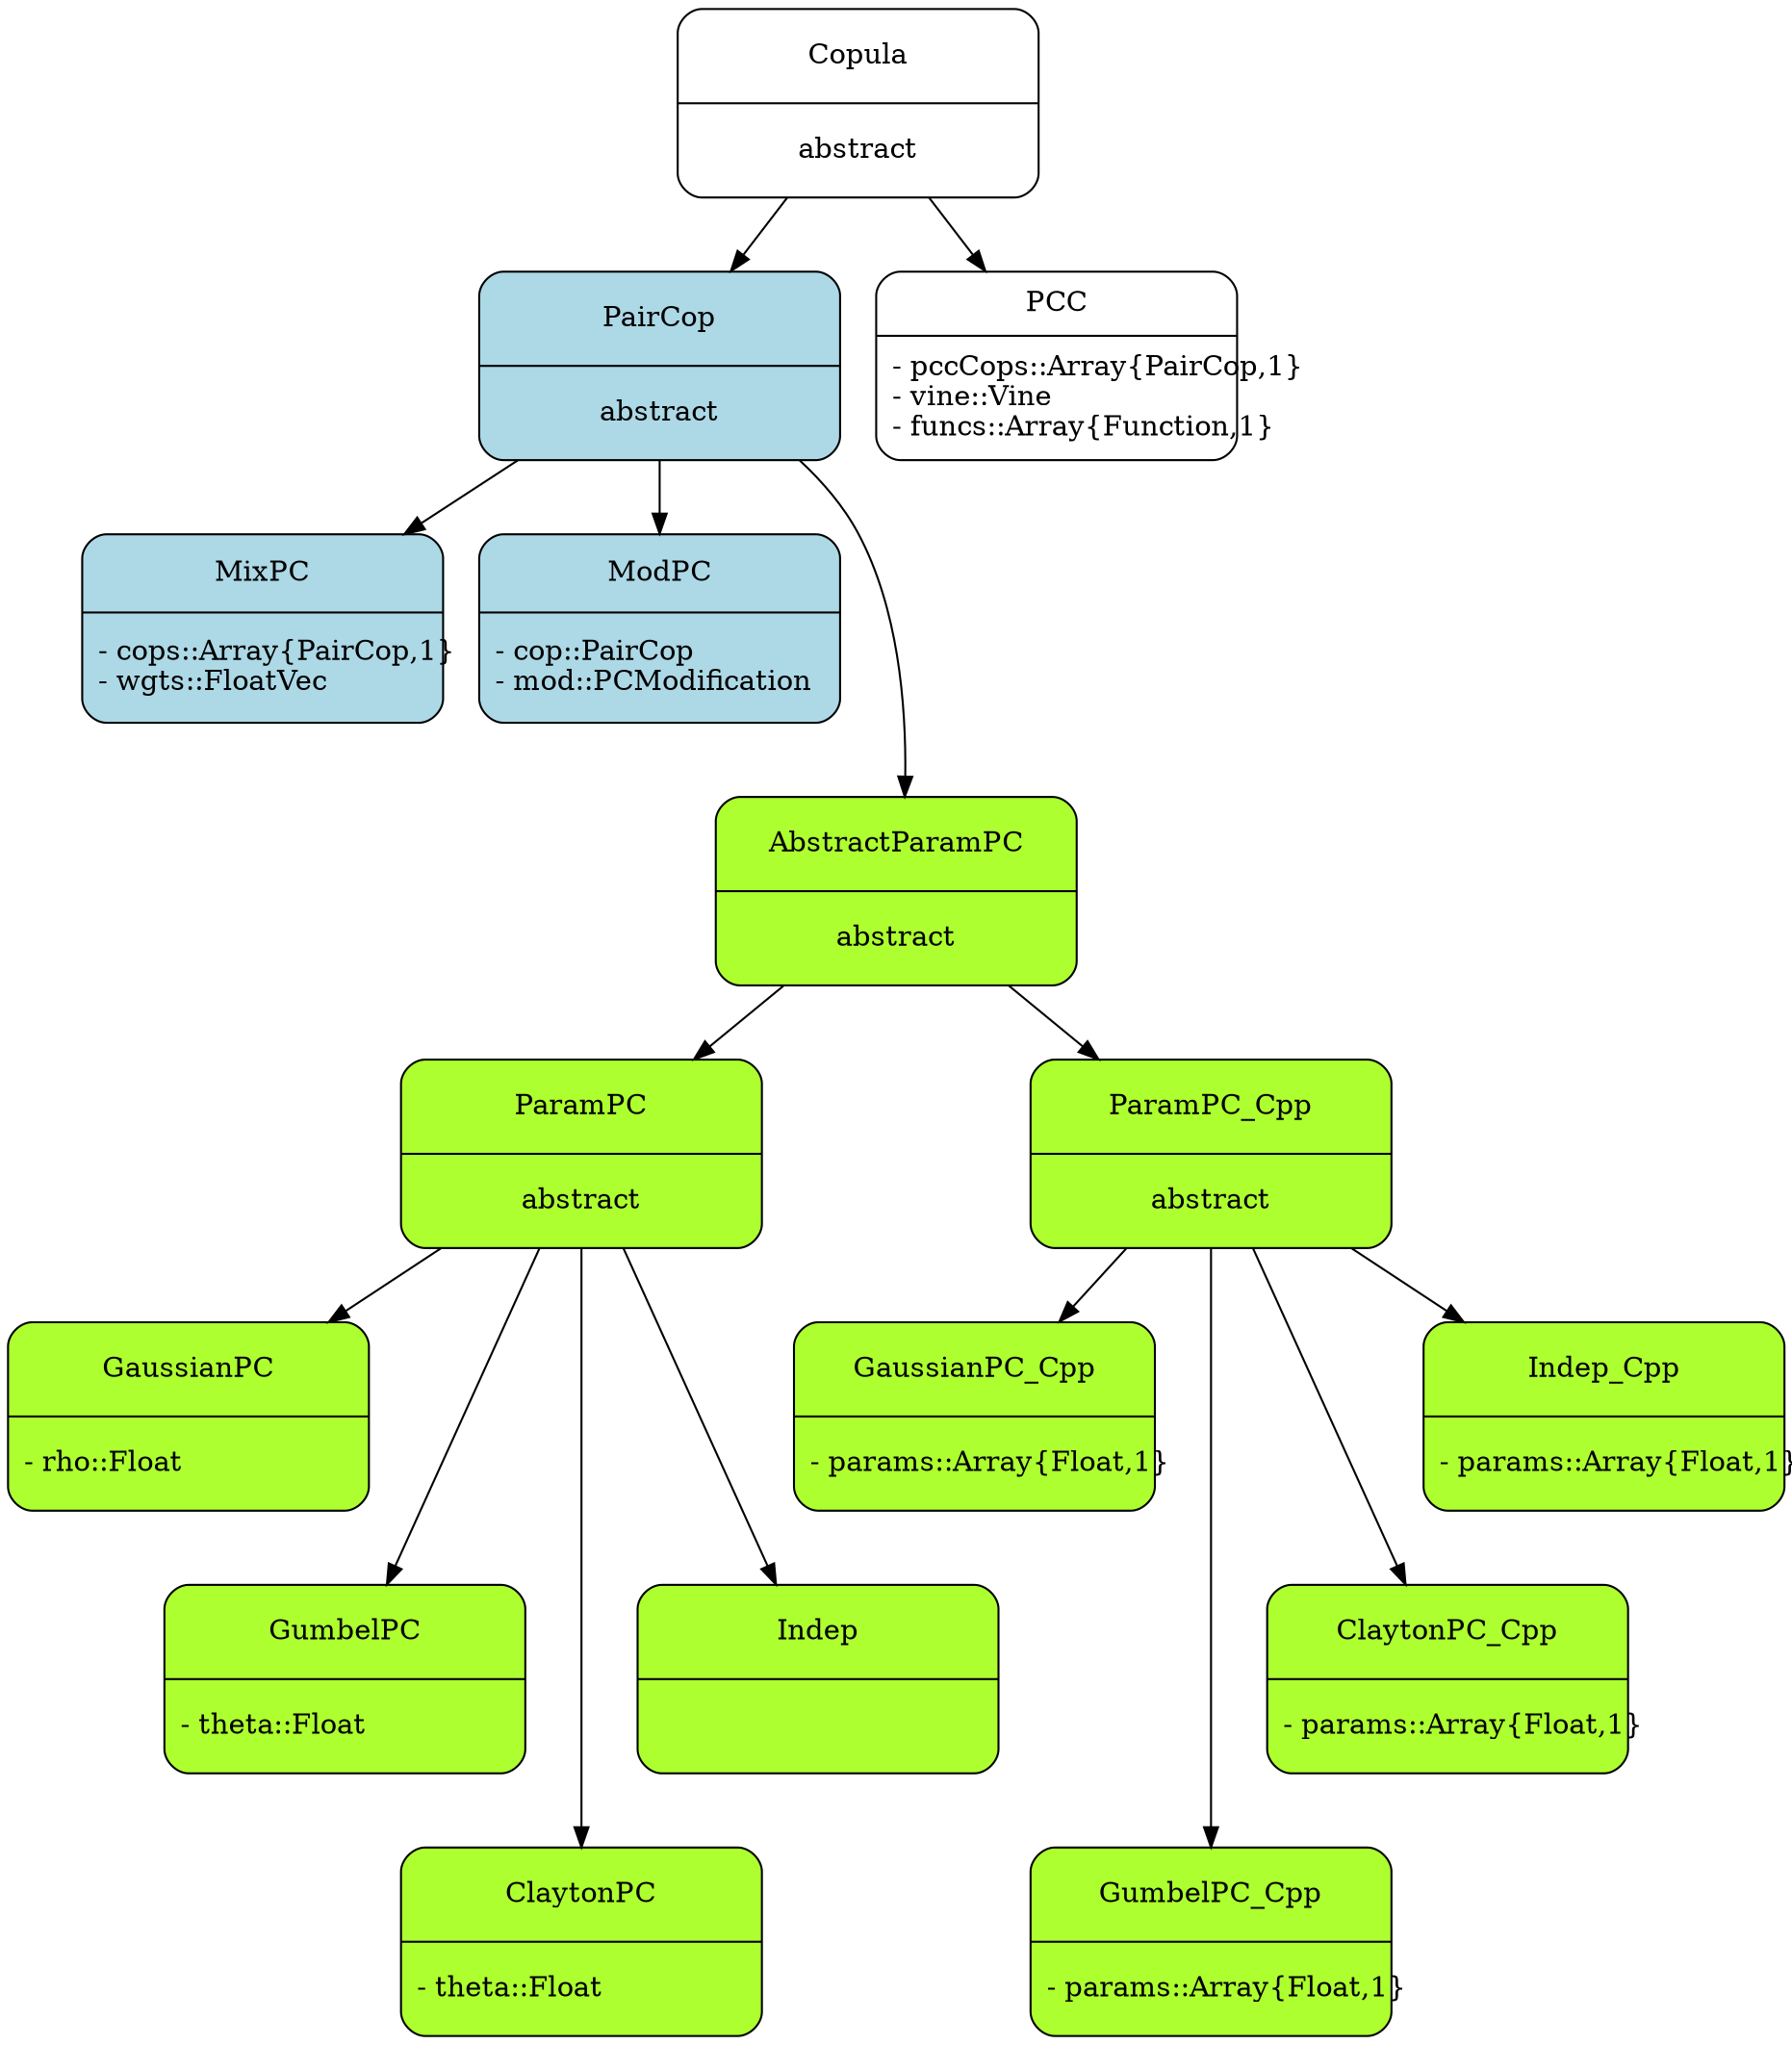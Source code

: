 digraph G {

node [shape=Mrecord; fixedsize=true; height=1.3; width=2.5];

cop [label="{Copula | abstract}"];

paircop [label="{PairCop | abstract}"; fillcolor="lightblue"; style=filled];

pcc [label="{PCC | - pccCops::Array\{PairCop,1\}\l- vine::Vine\l- funcs::Array\{Function,1\}\l}"];

node [style=filled; fillcolor="lightblue"];

mixpc [label="{MixPC | - cops::Array\{PairCop,1\}\l- wgts::FloatVec\l}"];
modpc [label="{ModPC | - cop::PairCop\l- mod::PCModification\l}"];

node [fillcolor="greenyellow"; style=filled];

paramcop [label="{ParamPC | abstract}"];
paramcop_cpp [label="{ParamPC_Cpp | abstract}"];
abstractparamcop [label="{AbstractParamPC | abstract}"];

gauss_pc [label="{GaussianPC | - rho::Float\l}"];
gumbel_pc [label="{GumbelPC | - theta::Float\l}"];
clayton_pc [label="{ClaytonPC | - theta::Float\l}"];
indep_pc [label="{Indep | }"];

gauss_pc_cpp [label="{GaussianPC_Cpp | - params::Array\{Float,1\}\l}"];
gumbel_pc_cpp [label="{GumbelPC_Cpp | - params::Array\{Float,1\}\l}"];
clayton_pc_cpp [label="{ClaytonPC_Cpp | - params::Array\{Float,1\}\l}"];
indep_pc_cpp [label="{Indep_Cpp | - params::Array\{Float,1\}\l}"];


cop -> pcc;
cop -> paircop;

paircop -> mixpc;
paircop -> modpc;
paircop -> abstractparamcop [minlen=2];

abstractparamcop -> paramcop;
abstractparamcop -> paramcop_cpp;

paramcop -> gauss_pc;
paramcop -> gumbel_pc [minlen=2];
paramcop -> clayton_pc [minlen=3];
paramcop -> indep_pc [minlen=2];

paramcop_cpp -> gauss_pc_cpp;
paramcop_cpp -> gumbel_pc_cpp [minlen=3];
paramcop_cpp -> clayton_pc_cpp [minlen=2];
paramcop_cpp -> indep_pc_cpp;



}
